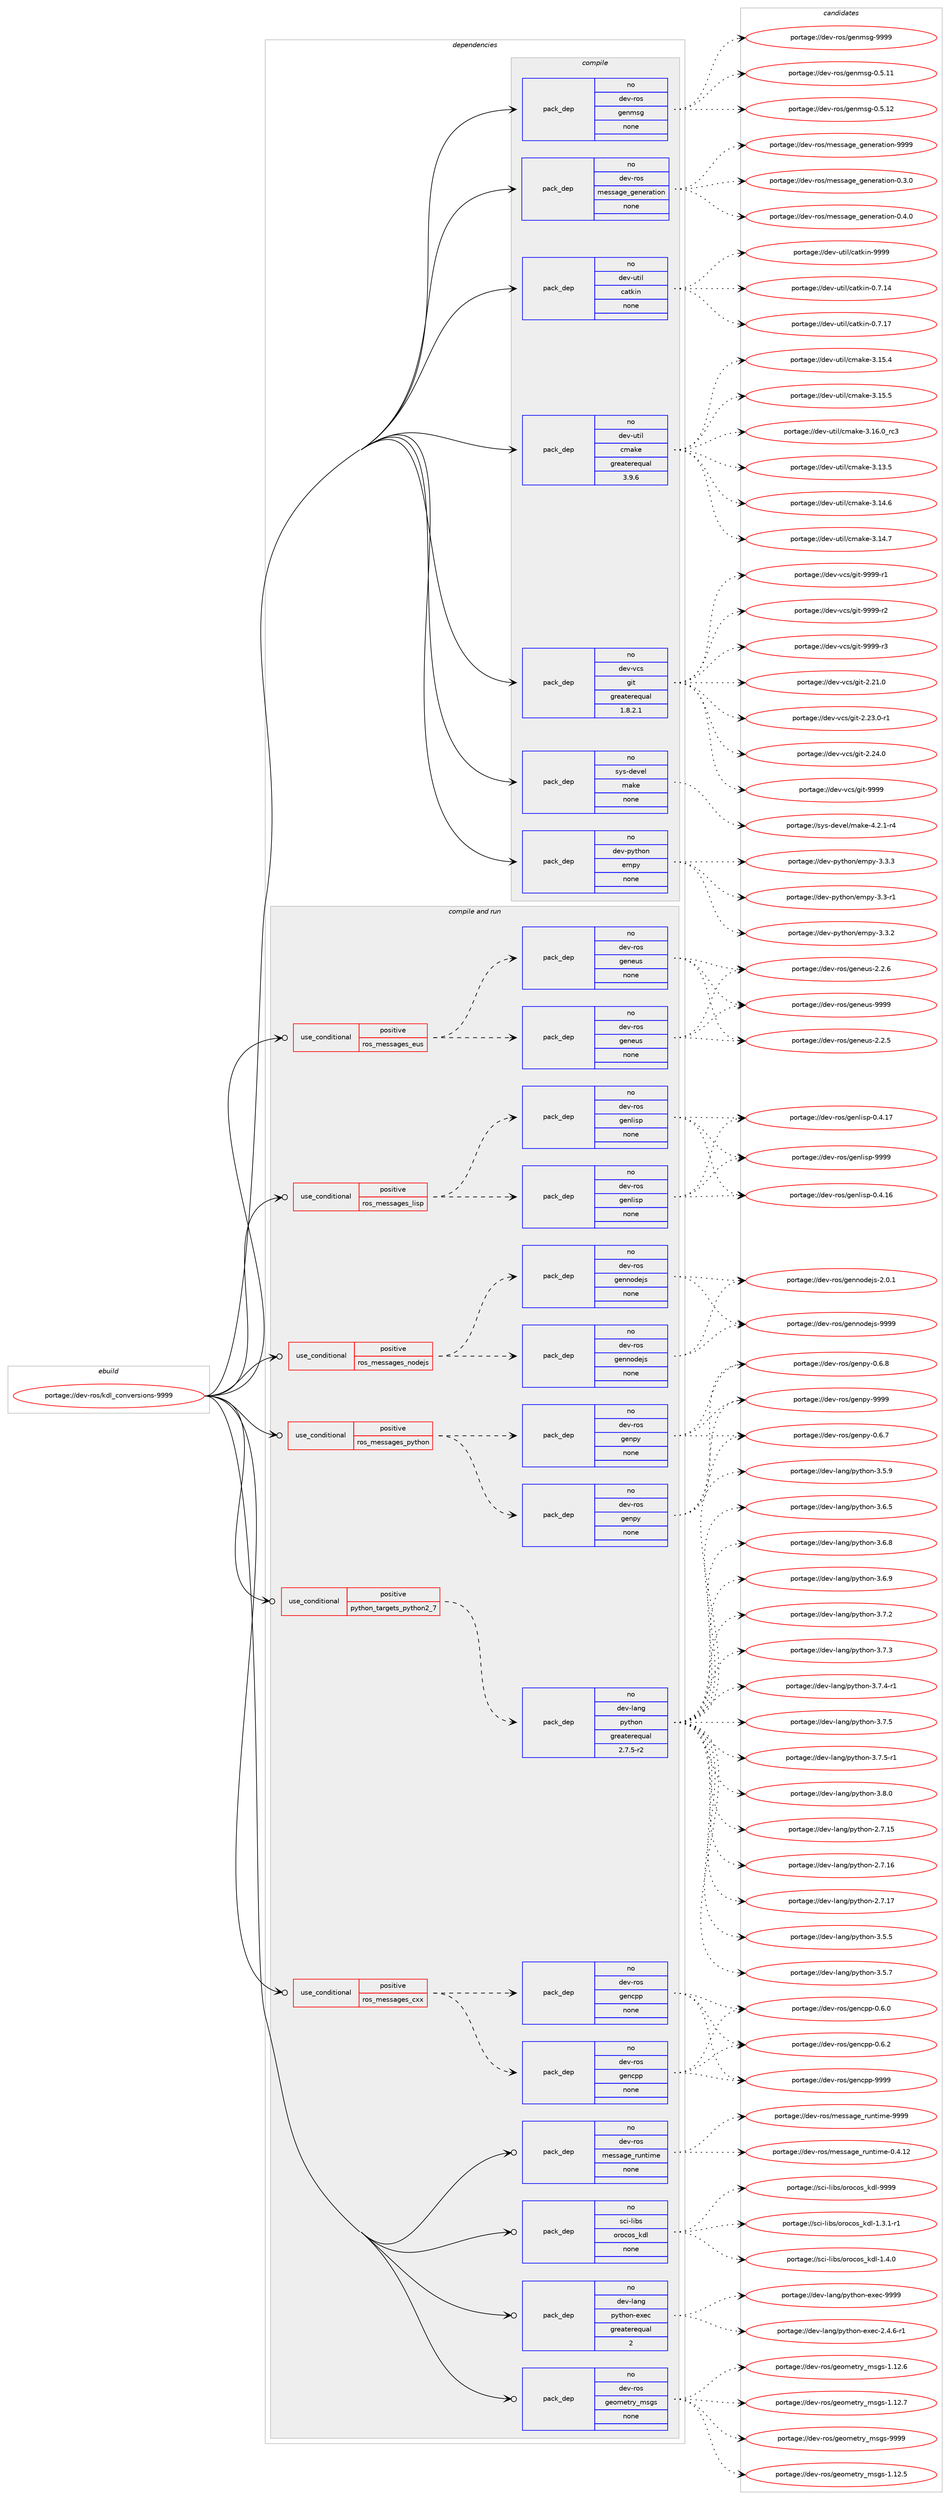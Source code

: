 digraph prolog {

# *************
# Graph options
# *************

newrank=true;
concentrate=true;
compound=true;
graph [rankdir=LR,fontname=Helvetica,fontsize=10,ranksep=1.5];#, ranksep=2.5, nodesep=0.2];
edge  [arrowhead=vee];
node  [fontname=Helvetica,fontsize=10];

# **********
# The ebuild
# **********

subgraph cluster_leftcol {
color=gray;
rank=same;
label=<<i>ebuild</i>>;
id [label="portage://dev-ros/kdl_conversions-9999", color=red, width=4, href="../dev-ros/kdl_conversions-9999.svg"];
}

# ****************
# The dependencies
# ****************

subgraph cluster_midcol {
color=gray;
label=<<i>dependencies</i>>;
subgraph cluster_compile {
fillcolor="#eeeeee";
style=filled;
label=<<i>compile</i>>;
subgraph pack143680 {
dependency190057 [label=<<TABLE BORDER="0" CELLBORDER="1" CELLSPACING="0" CELLPADDING="4" WIDTH="220"><TR><TD ROWSPAN="6" CELLPADDING="30">pack_dep</TD></TR><TR><TD WIDTH="110">no</TD></TR><TR><TD>dev-python</TD></TR><TR><TD>empy</TD></TR><TR><TD>none</TD></TR><TR><TD></TD></TR></TABLE>>, shape=none, color=blue];
}
id:e -> dependency190057:w [weight=20,style="solid",arrowhead="vee"];
subgraph pack143681 {
dependency190058 [label=<<TABLE BORDER="0" CELLBORDER="1" CELLSPACING="0" CELLPADDING="4" WIDTH="220"><TR><TD ROWSPAN="6" CELLPADDING="30">pack_dep</TD></TR><TR><TD WIDTH="110">no</TD></TR><TR><TD>dev-ros</TD></TR><TR><TD>genmsg</TD></TR><TR><TD>none</TD></TR><TR><TD></TD></TR></TABLE>>, shape=none, color=blue];
}
id:e -> dependency190058:w [weight=20,style="solid",arrowhead="vee"];
subgraph pack143682 {
dependency190059 [label=<<TABLE BORDER="0" CELLBORDER="1" CELLSPACING="0" CELLPADDING="4" WIDTH="220"><TR><TD ROWSPAN="6" CELLPADDING="30">pack_dep</TD></TR><TR><TD WIDTH="110">no</TD></TR><TR><TD>dev-ros</TD></TR><TR><TD>message_generation</TD></TR><TR><TD>none</TD></TR><TR><TD></TD></TR></TABLE>>, shape=none, color=blue];
}
id:e -> dependency190059:w [weight=20,style="solid",arrowhead="vee"];
subgraph pack143683 {
dependency190060 [label=<<TABLE BORDER="0" CELLBORDER="1" CELLSPACING="0" CELLPADDING="4" WIDTH="220"><TR><TD ROWSPAN="6" CELLPADDING="30">pack_dep</TD></TR><TR><TD WIDTH="110">no</TD></TR><TR><TD>dev-util</TD></TR><TR><TD>catkin</TD></TR><TR><TD>none</TD></TR><TR><TD></TD></TR></TABLE>>, shape=none, color=blue];
}
id:e -> dependency190060:w [weight=20,style="solid",arrowhead="vee"];
subgraph pack143684 {
dependency190061 [label=<<TABLE BORDER="0" CELLBORDER="1" CELLSPACING="0" CELLPADDING="4" WIDTH="220"><TR><TD ROWSPAN="6" CELLPADDING="30">pack_dep</TD></TR><TR><TD WIDTH="110">no</TD></TR><TR><TD>dev-util</TD></TR><TR><TD>cmake</TD></TR><TR><TD>greaterequal</TD></TR><TR><TD>3.9.6</TD></TR></TABLE>>, shape=none, color=blue];
}
id:e -> dependency190061:w [weight=20,style="solid",arrowhead="vee"];
subgraph pack143685 {
dependency190062 [label=<<TABLE BORDER="0" CELLBORDER="1" CELLSPACING="0" CELLPADDING="4" WIDTH="220"><TR><TD ROWSPAN="6" CELLPADDING="30">pack_dep</TD></TR><TR><TD WIDTH="110">no</TD></TR><TR><TD>dev-vcs</TD></TR><TR><TD>git</TD></TR><TR><TD>greaterequal</TD></TR><TR><TD>1.8.2.1</TD></TR></TABLE>>, shape=none, color=blue];
}
id:e -> dependency190062:w [weight=20,style="solid",arrowhead="vee"];
subgraph pack143686 {
dependency190063 [label=<<TABLE BORDER="0" CELLBORDER="1" CELLSPACING="0" CELLPADDING="4" WIDTH="220"><TR><TD ROWSPAN="6" CELLPADDING="30">pack_dep</TD></TR><TR><TD WIDTH="110">no</TD></TR><TR><TD>sys-devel</TD></TR><TR><TD>make</TD></TR><TR><TD>none</TD></TR><TR><TD></TD></TR></TABLE>>, shape=none, color=blue];
}
id:e -> dependency190063:w [weight=20,style="solid",arrowhead="vee"];
}
subgraph cluster_compileandrun {
fillcolor="#eeeeee";
style=filled;
label=<<i>compile and run</i>>;
subgraph cond42947 {
dependency190064 [label=<<TABLE BORDER="0" CELLBORDER="1" CELLSPACING="0" CELLPADDING="4"><TR><TD ROWSPAN="3" CELLPADDING="10">use_conditional</TD></TR><TR><TD>positive</TD></TR><TR><TD>python_targets_python2_7</TD></TR></TABLE>>, shape=none, color=red];
subgraph pack143687 {
dependency190065 [label=<<TABLE BORDER="0" CELLBORDER="1" CELLSPACING="0" CELLPADDING="4" WIDTH="220"><TR><TD ROWSPAN="6" CELLPADDING="30">pack_dep</TD></TR><TR><TD WIDTH="110">no</TD></TR><TR><TD>dev-lang</TD></TR><TR><TD>python</TD></TR><TR><TD>greaterequal</TD></TR><TR><TD>2.7.5-r2</TD></TR></TABLE>>, shape=none, color=blue];
}
dependency190064:e -> dependency190065:w [weight=20,style="dashed",arrowhead="vee"];
}
id:e -> dependency190064:w [weight=20,style="solid",arrowhead="odotvee"];
subgraph cond42948 {
dependency190066 [label=<<TABLE BORDER="0" CELLBORDER="1" CELLSPACING="0" CELLPADDING="4"><TR><TD ROWSPAN="3" CELLPADDING="10">use_conditional</TD></TR><TR><TD>positive</TD></TR><TR><TD>ros_messages_cxx</TD></TR></TABLE>>, shape=none, color=red];
subgraph pack143688 {
dependency190067 [label=<<TABLE BORDER="0" CELLBORDER="1" CELLSPACING="0" CELLPADDING="4" WIDTH="220"><TR><TD ROWSPAN="6" CELLPADDING="30">pack_dep</TD></TR><TR><TD WIDTH="110">no</TD></TR><TR><TD>dev-ros</TD></TR><TR><TD>gencpp</TD></TR><TR><TD>none</TD></TR><TR><TD></TD></TR></TABLE>>, shape=none, color=blue];
}
dependency190066:e -> dependency190067:w [weight=20,style="dashed",arrowhead="vee"];
subgraph pack143689 {
dependency190068 [label=<<TABLE BORDER="0" CELLBORDER="1" CELLSPACING="0" CELLPADDING="4" WIDTH="220"><TR><TD ROWSPAN="6" CELLPADDING="30">pack_dep</TD></TR><TR><TD WIDTH="110">no</TD></TR><TR><TD>dev-ros</TD></TR><TR><TD>gencpp</TD></TR><TR><TD>none</TD></TR><TR><TD></TD></TR></TABLE>>, shape=none, color=blue];
}
dependency190066:e -> dependency190068:w [weight=20,style="dashed",arrowhead="vee"];
}
id:e -> dependency190066:w [weight=20,style="solid",arrowhead="odotvee"];
subgraph cond42949 {
dependency190069 [label=<<TABLE BORDER="0" CELLBORDER="1" CELLSPACING="0" CELLPADDING="4"><TR><TD ROWSPAN="3" CELLPADDING="10">use_conditional</TD></TR><TR><TD>positive</TD></TR><TR><TD>ros_messages_eus</TD></TR></TABLE>>, shape=none, color=red];
subgraph pack143690 {
dependency190070 [label=<<TABLE BORDER="0" CELLBORDER="1" CELLSPACING="0" CELLPADDING="4" WIDTH="220"><TR><TD ROWSPAN="6" CELLPADDING="30">pack_dep</TD></TR><TR><TD WIDTH="110">no</TD></TR><TR><TD>dev-ros</TD></TR><TR><TD>geneus</TD></TR><TR><TD>none</TD></TR><TR><TD></TD></TR></TABLE>>, shape=none, color=blue];
}
dependency190069:e -> dependency190070:w [weight=20,style="dashed",arrowhead="vee"];
subgraph pack143691 {
dependency190071 [label=<<TABLE BORDER="0" CELLBORDER="1" CELLSPACING="0" CELLPADDING="4" WIDTH="220"><TR><TD ROWSPAN="6" CELLPADDING="30">pack_dep</TD></TR><TR><TD WIDTH="110">no</TD></TR><TR><TD>dev-ros</TD></TR><TR><TD>geneus</TD></TR><TR><TD>none</TD></TR><TR><TD></TD></TR></TABLE>>, shape=none, color=blue];
}
dependency190069:e -> dependency190071:w [weight=20,style="dashed",arrowhead="vee"];
}
id:e -> dependency190069:w [weight=20,style="solid",arrowhead="odotvee"];
subgraph cond42950 {
dependency190072 [label=<<TABLE BORDER="0" CELLBORDER="1" CELLSPACING="0" CELLPADDING="4"><TR><TD ROWSPAN="3" CELLPADDING="10">use_conditional</TD></TR><TR><TD>positive</TD></TR><TR><TD>ros_messages_lisp</TD></TR></TABLE>>, shape=none, color=red];
subgraph pack143692 {
dependency190073 [label=<<TABLE BORDER="0" CELLBORDER="1" CELLSPACING="0" CELLPADDING="4" WIDTH="220"><TR><TD ROWSPAN="6" CELLPADDING="30">pack_dep</TD></TR><TR><TD WIDTH="110">no</TD></TR><TR><TD>dev-ros</TD></TR><TR><TD>genlisp</TD></TR><TR><TD>none</TD></TR><TR><TD></TD></TR></TABLE>>, shape=none, color=blue];
}
dependency190072:e -> dependency190073:w [weight=20,style="dashed",arrowhead="vee"];
subgraph pack143693 {
dependency190074 [label=<<TABLE BORDER="0" CELLBORDER="1" CELLSPACING="0" CELLPADDING="4" WIDTH="220"><TR><TD ROWSPAN="6" CELLPADDING="30">pack_dep</TD></TR><TR><TD WIDTH="110">no</TD></TR><TR><TD>dev-ros</TD></TR><TR><TD>genlisp</TD></TR><TR><TD>none</TD></TR><TR><TD></TD></TR></TABLE>>, shape=none, color=blue];
}
dependency190072:e -> dependency190074:w [weight=20,style="dashed",arrowhead="vee"];
}
id:e -> dependency190072:w [weight=20,style="solid",arrowhead="odotvee"];
subgraph cond42951 {
dependency190075 [label=<<TABLE BORDER="0" CELLBORDER="1" CELLSPACING="0" CELLPADDING="4"><TR><TD ROWSPAN="3" CELLPADDING="10">use_conditional</TD></TR><TR><TD>positive</TD></TR><TR><TD>ros_messages_nodejs</TD></TR></TABLE>>, shape=none, color=red];
subgraph pack143694 {
dependency190076 [label=<<TABLE BORDER="0" CELLBORDER="1" CELLSPACING="0" CELLPADDING="4" WIDTH="220"><TR><TD ROWSPAN="6" CELLPADDING="30">pack_dep</TD></TR><TR><TD WIDTH="110">no</TD></TR><TR><TD>dev-ros</TD></TR><TR><TD>gennodejs</TD></TR><TR><TD>none</TD></TR><TR><TD></TD></TR></TABLE>>, shape=none, color=blue];
}
dependency190075:e -> dependency190076:w [weight=20,style="dashed",arrowhead="vee"];
subgraph pack143695 {
dependency190077 [label=<<TABLE BORDER="0" CELLBORDER="1" CELLSPACING="0" CELLPADDING="4" WIDTH="220"><TR><TD ROWSPAN="6" CELLPADDING="30">pack_dep</TD></TR><TR><TD WIDTH="110">no</TD></TR><TR><TD>dev-ros</TD></TR><TR><TD>gennodejs</TD></TR><TR><TD>none</TD></TR><TR><TD></TD></TR></TABLE>>, shape=none, color=blue];
}
dependency190075:e -> dependency190077:w [weight=20,style="dashed",arrowhead="vee"];
}
id:e -> dependency190075:w [weight=20,style="solid",arrowhead="odotvee"];
subgraph cond42952 {
dependency190078 [label=<<TABLE BORDER="0" CELLBORDER="1" CELLSPACING="0" CELLPADDING="4"><TR><TD ROWSPAN="3" CELLPADDING="10">use_conditional</TD></TR><TR><TD>positive</TD></TR><TR><TD>ros_messages_python</TD></TR></TABLE>>, shape=none, color=red];
subgraph pack143696 {
dependency190079 [label=<<TABLE BORDER="0" CELLBORDER="1" CELLSPACING="0" CELLPADDING="4" WIDTH="220"><TR><TD ROWSPAN="6" CELLPADDING="30">pack_dep</TD></TR><TR><TD WIDTH="110">no</TD></TR><TR><TD>dev-ros</TD></TR><TR><TD>genpy</TD></TR><TR><TD>none</TD></TR><TR><TD></TD></TR></TABLE>>, shape=none, color=blue];
}
dependency190078:e -> dependency190079:w [weight=20,style="dashed",arrowhead="vee"];
subgraph pack143697 {
dependency190080 [label=<<TABLE BORDER="0" CELLBORDER="1" CELLSPACING="0" CELLPADDING="4" WIDTH="220"><TR><TD ROWSPAN="6" CELLPADDING="30">pack_dep</TD></TR><TR><TD WIDTH="110">no</TD></TR><TR><TD>dev-ros</TD></TR><TR><TD>genpy</TD></TR><TR><TD>none</TD></TR><TR><TD></TD></TR></TABLE>>, shape=none, color=blue];
}
dependency190078:e -> dependency190080:w [weight=20,style="dashed",arrowhead="vee"];
}
id:e -> dependency190078:w [weight=20,style="solid",arrowhead="odotvee"];
subgraph pack143698 {
dependency190081 [label=<<TABLE BORDER="0" CELLBORDER="1" CELLSPACING="0" CELLPADDING="4" WIDTH="220"><TR><TD ROWSPAN="6" CELLPADDING="30">pack_dep</TD></TR><TR><TD WIDTH="110">no</TD></TR><TR><TD>dev-lang</TD></TR><TR><TD>python-exec</TD></TR><TR><TD>greaterequal</TD></TR><TR><TD>2</TD></TR></TABLE>>, shape=none, color=blue];
}
id:e -> dependency190081:w [weight=20,style="solid",arrowhead="odotvee"];
subgraph pack143699 {
dependency190082 [label=<<TABLE BORDER="0" CELLBORDER="1" CELLSPACING="0" CELLPADDING="4" WIDTH="220"><TR><TD ROWSPAN="6" CELLPADDING="30">pack_dep</TD></TR><TR><TD WIDTH="110">no</TD></TR><TR><TD>dev-ros</TD></TR><TR><TD>geometry_msgs</TD></TR><TR><TD>none</TD></TR><TR><TD></TD></TR></TABLE>>, shape=none, color=blue];
}
id:e -> dependency190082:w [weight=20,style="solid",arrowhead="odotvee"];
subgraph pack143700 {
dependency190083 [label=<<TABLE BORDER="0" CELLBORDER="1" CELLSPACING="0" CELLPADDING="4" WIDTH="220"><TR><TD ROWSPAN="6" CELLPADDING="30">pack_dep</TD></TR><TR><TD WIDTH="110">no</TD></TR><TR><TD>dev-ros</TD></TR><TR><TD>message_runtime</TD></TR><TR><TD>none</TD></TR><TR><TD></TD></TR></TABLE>>, shape=none, color=blue];
}
id:e -> dependency190083:w [weight=20,style="solid",arrowhead="odotvee"];
subgraph pack143701 {
dependency190084 [label=<<TABLE BORDER="0" CELLBORDER="1" CELLSPACING="0" CELLPADDING="4" WIDTH="220"><TR><TD ROWSPAN="6" CELLPADDING="30">pack_dep</TD></TR><TR><TD WIDTH="110">no</TD></TR><TR><TD>sci-libs</TD></TR><TR><TD>orocos_kdl</TD></TR><TR><TD>none</TD></TR><TR><TD></TD></TR></TABLE>>, shape=none, color=blue];
}
id:e -> dependency190084:w [weight=20,style="solid",arrowhead="odotvee"];
}
subgraph cluster_run {
fillcolor="#eeeeee";
style=filled;
label=<<i>run</i>>;
}
}

# **************
# The candidates
# **************

subgraph cluster_choices {
rank=same;
color=gray;
label=<<i>candidates</i>>;

subgraph choice143680 {
color=black;
nodesep=1;
choiceportage1001011184511212111610411111047101109112121455146514511449 [label="portage://dev-python/empy-3.3-r1", color=red, width=4,href="../dev-python/empy-3.3-r1.svg"];
choiceportage1001011184511212111610411111047101109112121455146514650 [label="portage://dev-python/empy-3.3.2", color=red, width=4,href="../dev-python/empy-3.3.2.svg"];
choiceportage1001011184511212111610411111047101109112121455146514651 [label="portage://dev-python/empy-3.3.3", color=red, width=4,href="../dev-python/empy-3.3.3.svg"];
dependency190057:e -> choiceportage1001011184511212111610411111047101109112121455146514511449:w [style=dotted,weight="100"];
dependency190057:e -> choiceportage1001011184511212111610411111047101109112121455146514650:w [style=dotted,weight="100"];
dependency190057:e -> choiceportage1001011184511212111610411111047101109112121455146514651:w [style=dotted,weight="100"];
}
subgraph choice143681 {
color=black;
nodesep=1;
choiceportage100101118451141111154710310111010911510345484653464949 [label="portage://dev-ros/genmsg-0.5.11", color=red, width=4,href="../dev-ros/genmsg-0.5.11.svg"];
choiceportage100101118451141111154710310111010911510345484653464950 [label="portage://dev-ros/genmsg-0.5.12", color=red, width=4,href="../dev-ros/genmsg-0.5.12.svg"];
choiceportage10010111845114111115471031011101091151034557575757 [label="portage://dev-ros/genmsg-9999", color=red, width=4,href="../dev-ros/genmsg-9999.svg"];
dependency190058:e -> choiceportage100101118451141111154710310111010911510345484653464949:w [style=dotted,weight="100"];
dependency190058:e -> choiceportage100101118451141111154710310111010911510345484653464950:w [style=dotted,weight="100"];
dependency190058:e -> choiceportage10010111845114111115471031011101091151034557575757:w [style=dotted,weight="100"];
}
subgraph choice143682 {
color=black;
nodesep=1;
choiceportage1001011184511411111547109101115115971031019510310111010111497116105111110454846514648 [label="portage://dev-ros/message_generation-0.3.0", color=red, width=4,href="../dev-ros/message_generation-0.3.0.svg"];
choiceportage1001011184511411111547109101115115971031019510310111010111497116105111110454846524648 [label="portage://dev-ros/message_generation-0.4.0", color=red, width=4,href="../dev-ros/message_generation-0.4.0.svg"];
choiceportage10010111845114111115471091011151159710310195103101110101114971161051111104557575757 [label="portage://dev-ros/message_generation-9999", color=red, width=4,href="../dev-ros/message_generation-9999.svg"];
dependency190059:e -> choiceportage1001011184511411111547109101115115971031019510310111010111497116105111110454846514648:w [style=dotted,weight="100"];
dependency190059:e -> choiceportage1001011184511411111547109101115115971031019510310111010111497116105111110454846524648:w [style=dotted,weight="100"];
dependency190059:e -> choiceportage10010111845114111115471091011151159710310195103101110101114971161051111104557575757:w [style=dotted,weight="100"];
}
subgraph choice143683 {
color=black;
nodesep=1;
choiceportage1001011184511711610510847999711610710511045484655464952 [label="portage://dev-util/catkin-0.7.14", color=red, width=4,href="../dev-util/catkin-0.7.14.svg"];
choiceportage1001011184511711610510847999711610710511045484655464955 [label="portage://dev-util/catkin-0.7.17", color=red, width=4,href="../dev-util/catkin-0.7.17.svg"];
choiceportage100101118451171161051084799971161071051104557575757 [label="portage://dev-util/catkin-9999", color=red, width=4,href="../dev-util/catkin-9999.svg"];
dependency190060:e -> choiceportage1001011184511711610510847999711610710511045484655464952:w [style=dotted,weight="100"];
dependency190060:e -> choiceportage1001011184511711610510847999711610710511045484655464955:w [style=dotted,weight="100"];
dependency190060:e -> choiceportage100101118451171161051084799971161071051104557575757:w [style=dotted,weight="100"];
}
subgraph choice143684 {
color=black;
nodesep=1;
choiceportage1001011184511711610510847991099710710145514649514653 [label="portage://dev-util/cmake-3.13.5", color=red, width=4,href="../dev-util/cmake-3.13.5.svg"];
choiceportage1001011184511711610510847991099710710145514649524654 [label="portage://dev-util/cmake-3.14.6", color=red, width=4,href="../dev-util/cmake-3.14.6.svg"];
choiceportage1001011184511711610510847991099710710145514649524655 [label="portage://dev-util/cmake-3.14.7", color=red, width=4,href="../dev-util/cmake-3.14.7.svg"];
choiceportage1001011184511711610510847991099710710145514649534652 [label="portage://dev-util/cmake-3.15.4", color=red, width=4,href="../dev-util/cmake-3.15.4.svg"];
choiceportage1001011184511711610510847991099710710145514649534653 [label="portage://dev-util/cmake-3.15.5", color=red, width=4,href="../dev-util/cmake-3.15.5.svg"];
choiceportage1001011184511711610510847991099710710145514649544648951149951 [label="portage://dev-util/cmake-3.16.0_rc3", color=red, width=4,href="../dev-util/cmake-3.16.0_rc3.svg"];
dependency190061:e -> choiceportage1001011184511711610510847991099710710145514649514653:w [style=dotted,weight="100"];
dependency190061:e -> choiceportage1001011184511711610510847991099710710145514649524654:w [style=dotted,weight="100"];
dependency190061:e -> choiceportage1001011184511711610510847991099710710145514649524655:w [style=dotted,weight="100"];
dependency190061:e -> choiceportage1001011184511711610510847991099710710145514649534652:w [style=dotted,weight="100"];
dependency190061:e -> choiceportage1001011184511711610510847991099710710145514649534653:w [style=dotted,weight="100"];
dependency190061:e -> choiceportage1001011184511711610510847991099710710145514649544648951149951:w [style=dotted,weight="100"];
}
subgraph choice143685 {
color=black;
nodesep=1;
choiceportage10010111845118991154710310511645504650494648 [label="portage://dev-vcs/git-2.21.0", color=red, width=4,href="../dev-vcs/git-2.21.0.svg"];
choiceportage100101118451189911547103105116455046505146484511449 [label="portage://dev-vcs/git-2.23.0-r1", color=red, width=4,href="../dev-vcs/git-2.23.0-r1.svg"];
choiceportage10010111845118991154710310511645504650524648 [label="portage://dev-vcs/git-2.24.0", color=red, width=4,href="../dev-vcs/git-2.24.0.svg"];
choiceportage1001011184511899115471031051164557575757 [label="portage://dev-vcs/git-9999", color=red, width=4,href="../dev-vcs/git-9999.svg"];
choiceportage10010111845118991154710310511645575757574511449 [label="portage://dev-vcs/git-9999-r1", color=red, width=4,href="../dev-vcs/git-9999-r1.svg"];
choiceportage10010111845118991154710310511645575757574511450 [label="portage://dev-vcs/git-9999-r2", color=red, width=4,href="../dev-vcs/git-9999-r2.svg"];
choiceportage10010111845118991154710310511645575757574511451 [label="portage://dev-vcs/git-9999-r3", color=red, width=4,href="../dev-vcs/git-9999-r3.svg"];
dependency190062:e -> choiceportage10010111845118991154710310511645504650494648:w [style=dotted,weight="100"];
dependency190062:e -> choiceportage100101118451189911547103105116455046505146484511449:w [style=dotted,weight="100"];
dependency190062:e -> choiceportage10010111845118991154710310511645504650524648:w [style=dotted,weight="100"];
dependency190062:e -> choiceportage1001011184511899115471031051164557575757:w [style=dotted,weight="100"];
dependency190062:e -> choiceportage10010111845118991154710310511645575757574511449:w [style=dotted,weight="100"];
dependency190062:e -> choiceportage10010111845118991154710310511645575757574511450:w [style=dotted,weight="100"];
dependency190062:e -> choiceportage10010111845118991154710310511645575757574511451:w [style=dotted,weight="100"];
}
subgraph choice143686 {
color=black;
nodesep=1;
choiceportage1151211154510010111810110847109971071014552465046494511452 [label="portage://sys-devel/make-4.2.1-r4", color=red, width=4,href="../sys-devel/make-4.2.1-r4.svg"];
dependency190063:e -> choiceportage1151211154510010111810110847109971071014552465046494511452:w [style=dotted,weight="100"];
}
subgraph choice143687 {
color=black;
nodesep=1;
choiceportage10010111845108971101034711212111610411111045504655464953 [label="portage://dev-lang/python-2.7.15", color=red, width=4,href="../dev-lang/python-2.7.15.svg"];
choiceportage10010111845108971101034711212111610411111045504655464954 [label="portage://dev-lang/python-2.7.16", color=red, width=4,href="../dev-lang/python-2.7.16.svg"];
choiceportage10010111845108971101034711212111610411111045504655464955 [label="portage://dev-lang/python-2.7.17", color=red, width=4,href="../dev-lang/python-2.7.17.svg"];
choiceportage100101118451089711010347112121116104111110455146534653 [label="portage://dev-lang/python-3.5.5", color=red, width=4,href="../dev-lang/python-3.5.5.svg"];
choiceportage100101118451089711010347112121116104111110455146534655 [label="portage://dev-lang/python-3.5.7", color=red, width=4,href="../dev-lang/python-3.5.7.svg"];
choiceportage100101118451089711010347112121116104111110455146534657 [label="portage://dev-lang/python-3.5.9", color=red, width=4,href="../dev-lang/python-3.5.9.svg"];
choiceportage100101118451089711010347112121116104111110455146544653 [label="portage://dev-lang/python-3.6.5", color=red, width=4,href="../dev-lang/python-3.6.5.svg"];
choiceportage100101118451089711010347112121116104111110455146544656 [label="portage://dev-lang/python-3.6.8", color=red, width=4,href="../dev-lang/python-3.6.8.svg"];
choiceportage100101118451089711010347112121116104111110455146544657 [label="portage://dev-lang/python-3.6.9", color=red, width=4,href="../dev-lang/python-3.6.9.svg"];
choiceportage100101118451089711010347112121116104111110455146554650 [label="portage://dev-lang/python-3.7.2", color=red, width=4,href="../dev-lang/python-3.7.2.svg"];
choiceportage100101118451089711010347112121116104111110455146554651 [label="portage://dev-lang/python-3.7.3", color=red, width=4,href="../dev-lang/python-3.7.3.svg"];
choiceportage1001011184510897110103471121211161041111104551465546524511449 [label="portage://dev-lang/python-3.7.4-r1", color=red, width=4,href="../dev-lang/python-3.7.4-r1.svg"];
choiceportage100101118451089711010347112121116104111110455146554653 [label="portage://dev-lang/python-3.7.5", color=red, width=4,href="../dev-lang/python-3.7.5.svg"];
choiceportage1001011184510897110103471121211161041111104551465546534511449 [label="portage://dev-lang/python-3.7.5-r1", color=red, width=4,href="../dev-lang/python-3.7.5-r1.svg"];
choiceportage100101118451089711010347112121116104111110455146564648 [label="portage://dev-lang/python-3.8.0", color=red, width=4,href="../dev-lang/python-3.8.0.svg"];
dependency190065:e -> choiceportage10010111845108971101034711212111610411111045504655464953:w [style=dotted,weight="100"];
dependency190065:e -> choiceportage10010111845108971101034711212111610411111045504655464954:w [style=dotted,weight="100"];
dependency190065:e -> choiceportage10010111845108971101034711212111610411111045504655464955:w [style=dotted,weight="100"];
dependency190065:e -> choiceportage100101118451089711010347112121116104111110455146534653:w [style=dotted,weight="100"];
dependency190065:e -> choiceportage100101118451089711010347112121116104111110455146534655:w [style=dotted,weight="100"];
dependency190065:e -> choiceportage100101118451089711010347112121116104111110455146534657:w [style=dotted,weight="100"];
dependency190065:e -> choiceportage100101118451089711010347112121116104111110455146544653:w [style=dotted,weight="100"];
dependency190065:e -> choiceportage100101118451089711010347112121116104111110455146544656:w [style=dotted,weight="100"];
dependency190065:e -> choiceportage100101118451089711010347112121116104111110455146544657:w [style=dotted,weight="100"];
dependency190065:e -> choiceportage100101118451089711010347112121116104111110455146554650:w [style=dotted,weight="100"];
dependency190065:e -> choiceportage100101118451089711010347112121116104111110455146554651:w [style=dotted,weight="100"];
dependency190065:e -> choiceportage1001011184510897110103471121211161041111104551465546524511449:w [style=dotted,weight="100"];
dependency190065:e -> choiceportage100101118451089711010347112121116104111110455146554653:w [style=dotted,weight="100"];
dependency190065:e -> choiceportage1001011184510897110103471121211161041111104551465546534511449:w [style=dotted,weight="100"];
dependency190065:e -> choiceportage100101118451089711010347112121116104111110455146564648:w [style=dotted,weight="100"];
}
subgraph choice143688 {
color=black;
nodesep=1;
choiceportage100101118451141111154710310111099112112454846544648 [label="portage://dev-ros/gencpp-0.6.0", color=red, width=4,href="../dev-ros/gencpp-0.6.0.svg"];
choiceportage100101118451141111154710310111099112112454846544650 [label="portage://dev-ros/gencpp-0.6.2", color=red, width=4,href="../dev-ros/gencpp-0.6.2.svg"];
choiceportage1001011184511411111547103101110991121124557575757 [label="portage://dev-ros/gencpp-9999", color=red, width=4,href="../dev-ros/gencpp-9999.svg"];
dependency190067:e -> choiceportage100101118451141111154710310111099112112454846544648:w [style=dotted,weight="100"];
dependency190067:e -> choiceportage100101118451141111154710310111099112112454846544650:w [style=dotted,weight="100"];
dependency190067:e -> choiceportage1001011184511411111547103101110991121124557575757:w [style=dotted,weight="100"];
}
subgraph choice143689 {
color=black;
nodesep=1;
choiceportage100101118451141111154710310111099112112454846544648 [label="portage://dev-ros/gencpp-0.6.0", color=red, width=4,href="../dev-ros/gencpp-0.6.0.svg"];
choiceportage100101118451141111154710310111099112112454846544650 [label="portage://dev-ros/gencpp-0.6.2", color=red, width=4,href="../dev-ros/gencpp-0.6.2.svg"];
choiceportage1001011184511411111547103101110991121124557575757 [label="portage://dev-ros/gencpp-9999", color=red, width=4,href="../dev-ros/gencpp-9999.svg"];
dependency190068:e -> choiceportage100101118451141111154710310111099112112454846544648:w [style=dotted,weight="100"];
dependency190068:e -> choiceportage100101118451141111154710310111099112112454846544650:w [style=dotted,weight="100"];
dependency190068:e -> choiceportage1001011184511411111547103101110991121124557575757:w [style=dotted,weight="100"];
}
subgraph choice143690 {
color=black;
nodesep=1;
choiceportage1001011184511411111547103101110101117115455046504653 [label="portage://dev-ros/geneus-2.2.5", color=red, width=4,href="../dev-ros/geneus-2.2.5.svg"];
choiceportage1001011184511411111547103101110101117115455046504654 [label="portage://dev-ros/geneus-2.2.6", color=red, width=4,href="../dev-ros/geneus-2.2.6.svg"];
choiceportage10010111845114111115471031011101011171154557575757 [label="portage://dev-ros/geneus-9999", color=red, width=4,href="../dev-ros/geneus-9999.svg"];
dependency190070:e -> choiceportage1001011184511411111547103101110101117115455046504653:w [style=dotted,weight="100"];
dependency190070:e -> choiceportage1001011184511411111547103101110101117115455046504654:w [style=dotted,weight="100"];
dependency190070:e -> choiceportage10010111845114111115471031011101011171154557575757:w [style=dotted,weight="100"];
}
subgraph choice143691 {
color=black;
nodesep=1;
choiceportage1001011184511411111547103101110101117115455046504653 [label="portage://dev-ros/geneus-2.2.5", color=red, width=4,href="../dev-ros/geneus-2.2.5.svg"];
choiceportage1001011184511411111547103101110101117115455046504654 [label="portage://dev-ros/geneus-2.2.6", color=red, width=4,href="../dev-ros/geneus-2.2.6.svg"];
choiceportage10010111845114111115471031011101011171154557575757 [label="portage://dev-ros/geneus-9999", color=red, width=4,href="../dev-ros/geneus-9999.svg"];
dependency190071:e -> choiceportage1001011184511411111547103101110101117115455046504653:w [style=dotted,weight="100"];
dependency190071:e -> choiceportage1001011184511411111547103101110101117115455046504654:w [style=dotted,weight="100"];
dependency190071:e -> choiceportage10010111845114111115471031011101011171154557575757:w [style=dotted,weight="100"];
}
subgraph choice143692 {
color=black;
nodesep=1;
choiceportage100101118451141111154710310111010810511511245484652464954 [label="portage://dev-ros/genlisp-0.4.16", color=red, width=4,href="../dev-ros/genlisp-0.4.16.svg"];
choiceportage100101118451141111154710310111010810511511245484652464955 [label="portage://dev-ros/genlisp-0.4.17", color=red, width=4,href="../dev-ros/genlisp-0.4.17.svg"];
choiceportage10010111845114111115471031011101081051151124557575757 [label="portage://dev-ros/genlisp-9999", color=red, width=4,href="../dev-ros/genlisp-9999.svg"];
dependency190073:e -> choiceportage100101118451141111154710310111010810511511245484652464954:w [style=dotted,weight="100"];
dependency190073:e -> choiceportage100101118451141111154710310111010810511511245484652464955:w [style=dotted,weight="100"];
dependency190073:e -> choiceportage10010111845114111115471031011101081051151124557575757:w [style=dotted,weight="100"];
}
subgraph choice143693 {
color=black;
nodesep=1;
choiceportage100101118451141111154710310111010810511511245484652464954 [label="portage://dev-ros/genlisp-0.4.16", color=red, width=4,href="../dev-ros/genlisp-0.4.16.svg"];
choiceportage100101118451141111154710310111010810511511245484652464955 [label="portage://dev-ros/genlisp-0.4.17", color=red, width=4,href="../dev-ros/genlisp-0.4.17.svg"];
choiceportage10010111845114111115471031011101081051151124557575757 [label="portage://dev-ros/genlisp-9999", color=red, width=4,href="../dev-ros/genlisp-9999.svg"];
dependency190074:e -> choiceportage100101118451141111154710310111010810511511245484652464954:w [style=dotted,weight="100"];
dependency190074:e -> choiceportage100101118451141111154710310111010810511511245484652464955:w [style=dotted,weight="100"];
dependency190074:e -> choiceportage10010111845114111115471031011101081051151124557575757:w [style=dotted,weight="100"];
}
subgraph choice143694 {
color=black;
nodesep=1;
choiceportage1001011184511411111547103101110110111100101106115455046484649 [label="portage://dev-ros/gennodejs-2.0.1", color=red, width=4,href="../dev-ros/gennodejs-2.0.1.svg"];
choiceportage10010111845114111115471031011101101111001011061154557575757 [label="portage://dev-ros/gennodejs-9999", color=red, width=4,href="../dev-ros/gennodejs-9999.svg"];
dependency190076:e -> choiceportage1001011184511411111547103101110110111100101106115455046484649:w [style=dotted,weight="100"];
dependency190076:e -> choiceportage10010111845114111115471031011101101111001011061154557575757:w [style=dotted,weight="100"];
}
subgraph choice143695 {
color=black;
nodesep=1;
choiceportage1001011184511411111547103101110110111100101106115455046484649 [label="portage://dev-ros/gennodejs-2.0.1", color=red, width=4,href="../dev-ros/gennodejs-2.0.1.svg"];
choiceportage10010111845114111115471031011101101111001011061154557575757 [label="portage://dev-ros/gennodejs-9999", color=red, width=4,href="../dev-ros/gennodejs-9999.svg"];
dependency190077:e -> choiceportage1001011184511411111547103101110110111100101106115455046484649:w [style=dotted,weight="100"];
dependency190077:e -> choiceportage10010111845114111115471031011101101111001011061154557575757:w [style=dotted,weight="100"];
}
subgraph choice143696 {
color=black;
nodesep=1;
choiceportage1001011184511411111547103101110112121454846544655 [label="portage://dev-ros/genpy-0.6.7", color=red, width=4,href="../dev-ros/genpy-0.6.7.svg"];
choiceportage1001011184511411111547103101110112121454846544656 [label="portage://dev-ros/genpy-0.6.8", color=red, width=4,href="../dev-ros/genpy-0.6.8.svg"];
choiceportage10010111845114111115471031011101121214557575757 [label="portage://dev-ros/genpy-9999", color=red, width=4,href="../dev-ros/genpy-9999.svg"];
dependency190079:e -> choiceportage1001011184511411111547103101110112121454846544655:w [style=dotted,weight="100"];
dependency190079:e -> choiceportage1001011184511411111547103101110112121454846544656:w [style=dotted,weight="100"];
dependency190079:e -> choiceportage10010111845114111115471031011101121214557575757:w [style=dotted,weight="100"];
}
subgraph choice143697 {
color=black;
nodesep=1;
choiceportage1001011184511411111547103101110112121454846544655 [label="portage://dev-ros/genpy-0.6.7", color=red, width=4,href="../dev-ros/genpy-0.6.7.svg"];
choiceportage1001011184511411111547103101110112121454846544656 [label="portage://dev-ros/genpy-0.6.8", color=red, width=4,href="../dev-ros/genpy-0.6.8.svg"];
choiceportage10010111845114111115471031011101121214557575757 [label="portage://dev-ros/genpy-9999", color=red, width=4,href="../dev-ros/genpy-9999.svg"];
dependency190080:e -> choiceportage1001011184511411111547103101110112121454846544655:w [style=dotted,weight="100"];
dependency190080:e -> choiceportage1001011184511411111547103101110112121454846544656:w [style=dotted,weight="100"];
dependency190080:e -> choiceportage10010111845114111115471031011101121214557575757:w [style=dotted,weight="100"];
}
subgraph choice143698 {
color=black;
nodesep=1;
choiceportage10010111845108971101034711212111610411111045101120101994550465246544511449 [label="portage://dev-lang/python-exec-2.4.6-r1", color=red, width=4,href="../dev-lang/python-exec-2.4.6-r1.svg"];
choiceportage10010111845108971101034711212111610411111045101120101994557575757 [label="portage://dev-lang/python-exec-9999", color=red, width=4,href="../dev-lang/python-exec-9999.svg"];
dependency190081:e -> choiceportage10010111845108971101034711212111610411111045101120101994550465246544511449:w [style=dotted,weight="100"];
dependency190081:e -> choiceportage10010111845108971101034711212111610411111045101120101994557575757:w [style=dotted,weight="100"];
}
subgraph choice143699 {
color=black;
nodesep=1;
choiceportage10010111845114111115471031011111091011161141219510911510311545494649504653 [label="portage://dev-ros/geometry_msgs-1.12.5", color=red, width=4,href="../dev-ros/geometry_msgs-1.12.5.svg"];
choiceportage10010111845114111115471031011111091011161141219510911510311545494649504654 [label="portage://dev-ros/geometry_msgs-1.12.6", color=red, width=4,href="../dev-ros/geometry_msgs-1.12.6.svg"];
choiceportage10010111845114111115471031011111091011161141219510911510311545494649504655 [label="portage://dev-ros/geometry_msgs-1.12.7", color=red, width=4,href="../dev-ros/geometry_msgs-1.12.7.svg"];
choiceportage1001011184511411111547103101111109101116114121951091151031154557575757 [label="portage://dev-ros/geometry_msgs-9999", color=red, width=4,href="../dev-ros/geometry_msgs-9999.svg"];
dependency190082:e -> choiceportage10010111845114111115471031011111091011161141219510911510311545494649504653:w [style=dotted,weight="100"];
dependency190082:e -> choiceportage10010111845114111115471031011111091011161141219510911510311545494649504654:w [style=dotted,weight="100"];
dependency190082:e -> choiceportage10010111845114111115471031011111091011161141219510911510311545494649504655:w [style=dotted,weight="100"];
dependency190082:e -> choiceportage1001011184511411111547103101111109101116114121951091151031154557575757:w [style=dotted,weight="100"];
}
subgraph choice143700 {
color=black;
nodesep=1;
choiceportage1001011184511411111547109101115115971031019511411711011610510910145484652464950 [label="portage://dev-ros/message_runtime-0.4.12", color=red, width=4,href="../dev-ros/message_runtime-0.4.12.svg"];
choiceportage100101118451141111154710910111511597103101951141171101161051091014557575757 [label="portage://dev-ros/message_runtime-9999", color=red, width=4,href="../dev-ros/message_runtime-9999.svg"];
dependency190083:e -> choiceportage1001011184511411111547109101115115971031019511411711011610510910145484652464950:w [style=dotted,weight="100"];
dependency190083:e -> choiceportage100101118451141111154710910111511597103101951141171101161051091014557575757:w [style=dotted,weight="100"];
}
subgraph choice143701 {
color=black;
nodesep=1;
choiceportage1159910545108105981154711111411199111115951071001084549465146494511449 [label="portage://sci-libs/orocos_kdl-1.3.1-r1", color=red, width=4,href="../sci-libs/orocos_kdl-1.3.1-r1.svg"];
choiceportage115991054510810598115471111141119911111595107100108454946524648 [label="portage://sci-libs/orocos_kdl-1.4.0", color=red, width=4,href="../sci-libs/orocos_kdl-1.4.0.svg"];
choiceportage1159910545108105981154711111411199111115951071001084557575757 [label="portage://sci-libs/orocos_kdl-9999", color=red, width=4,href="../sci-libs/orocos_kdl-9999.svg"];
dependency190084:e -> choiceportage1159910545108105981154711111411199111115951071001084549465146494511449:w [style=dotted,weight="100"];
dependency190084:e -> choiceportage115991054510810598115471111141119911111595107100108454946524648:w [style=dotted,weight="100"];
dependency190084:e -> choiceportage1159910545108105981154711111411199111115951071001084557575757:w [style=dotted,weight="100"];
}
}

}
